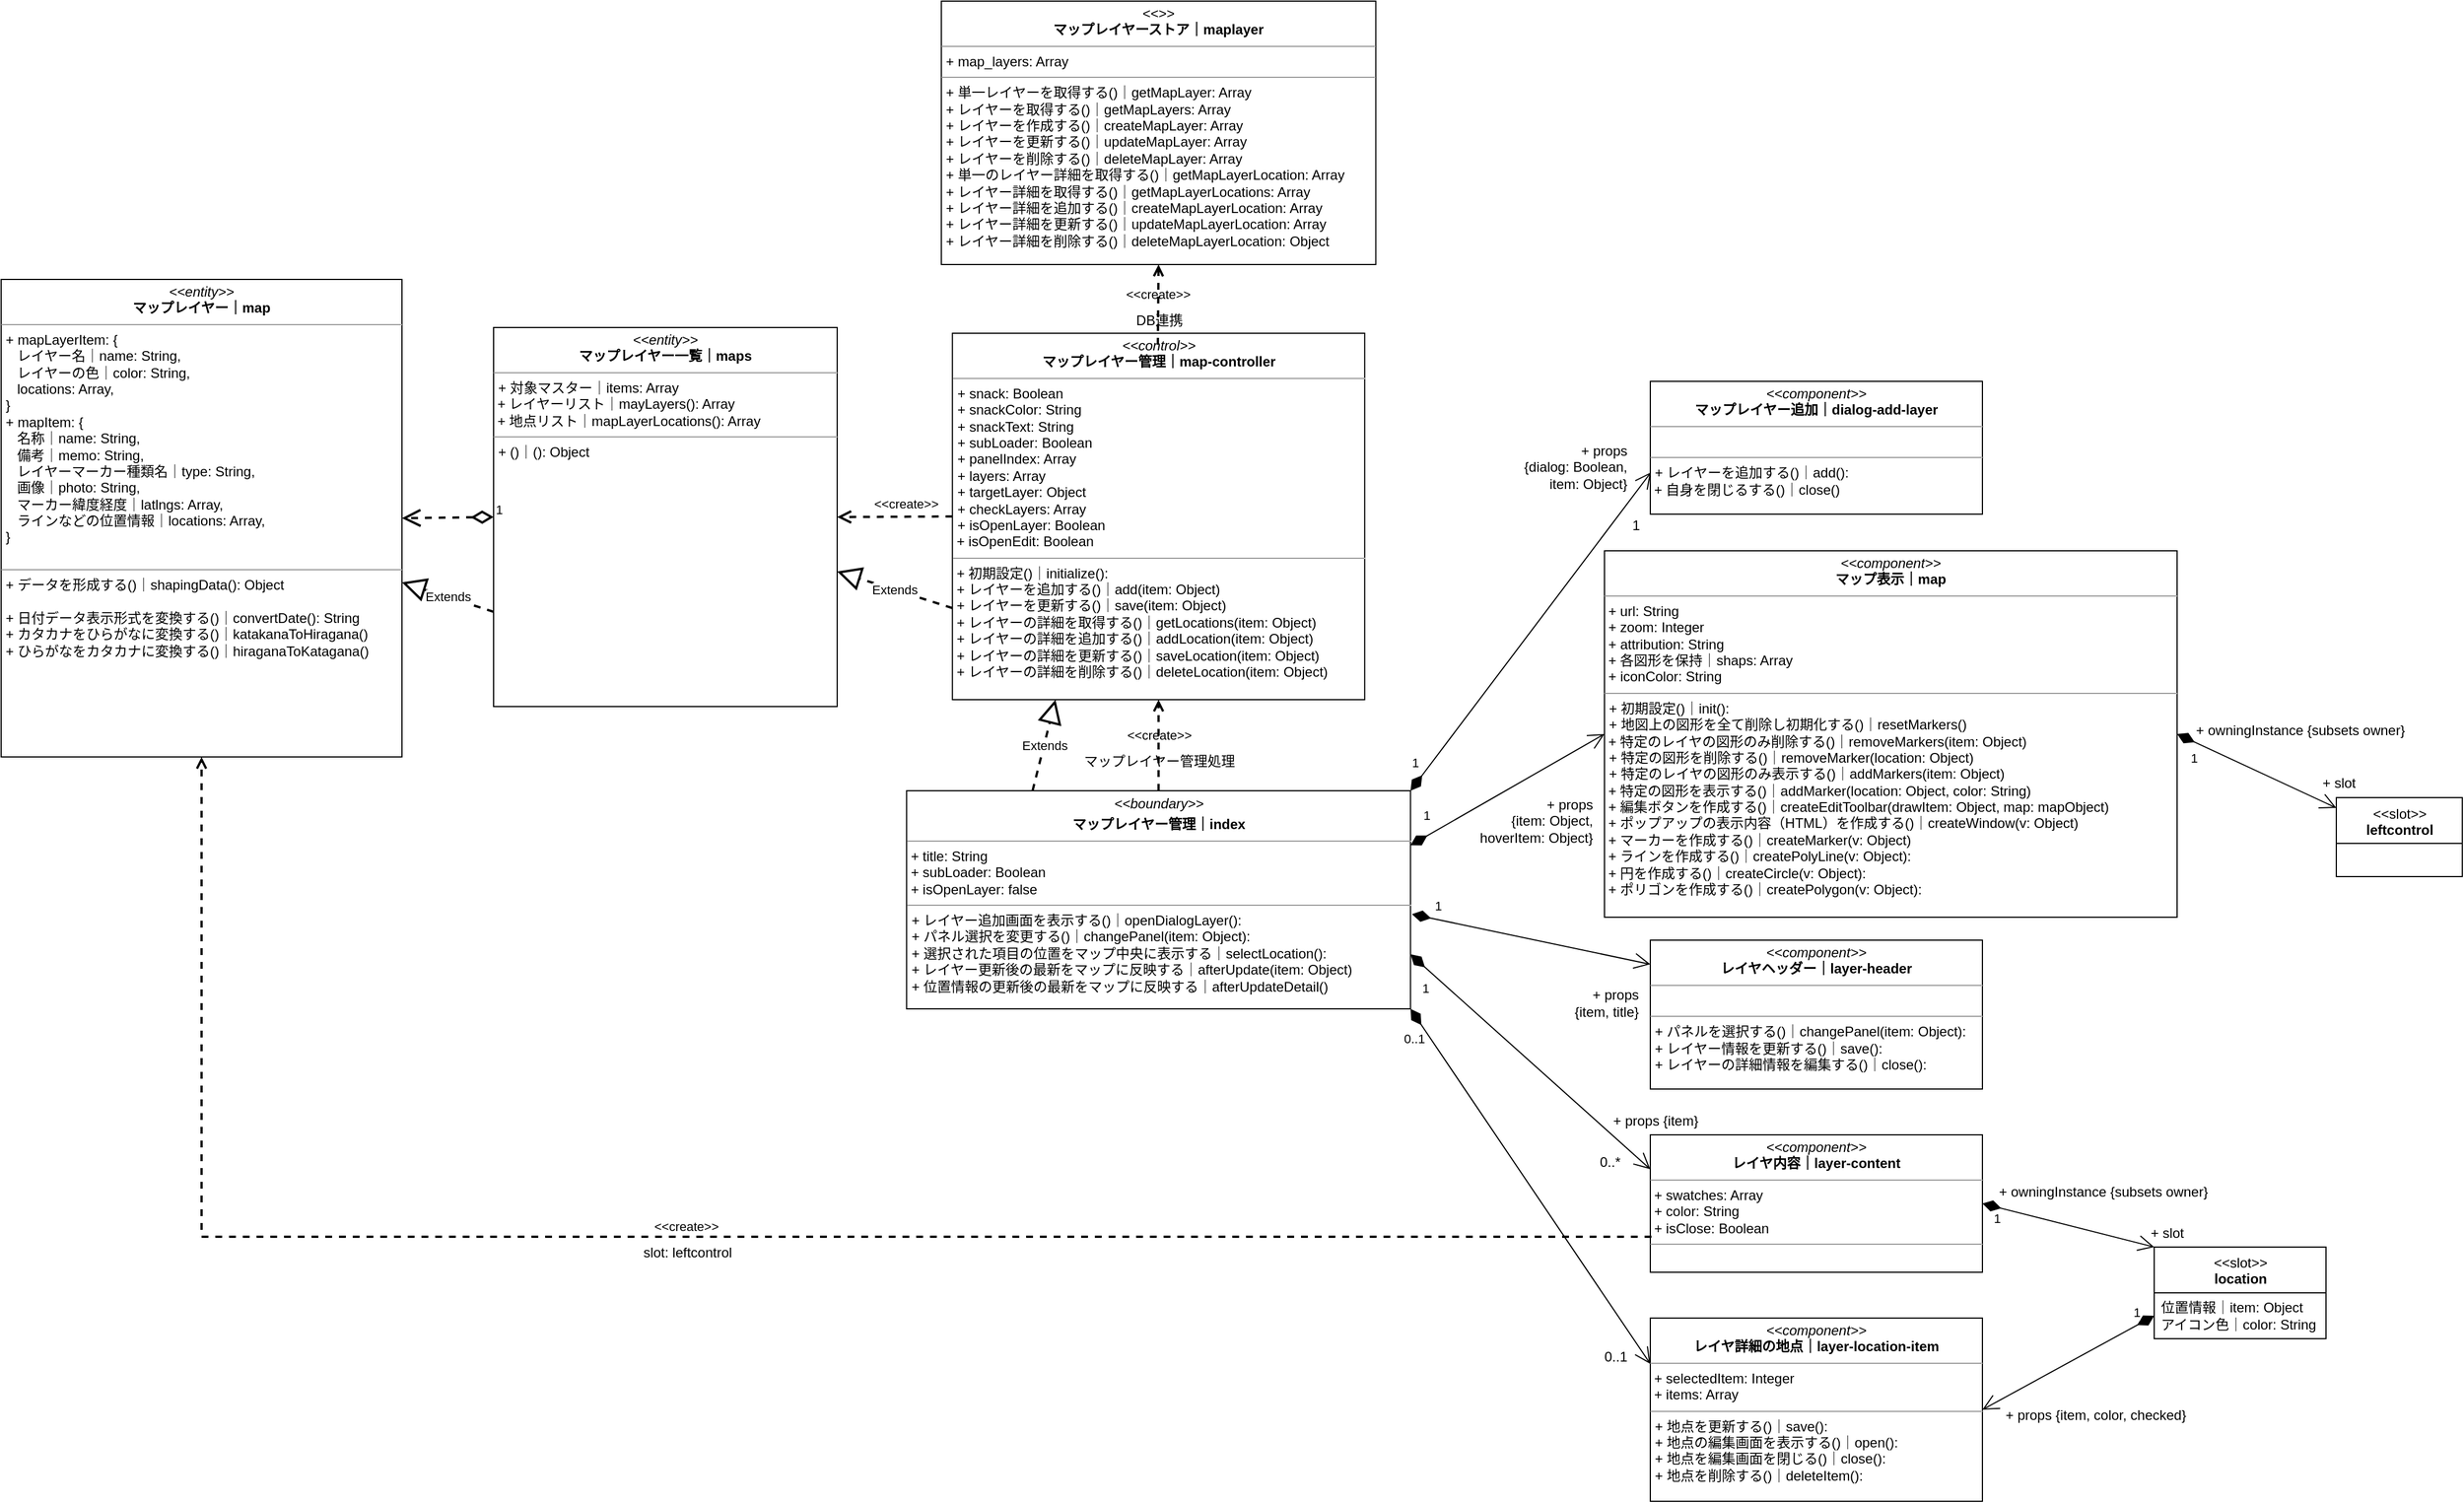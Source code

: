 <mxfile version="20.3.6" type="github">
  <diagram id="1vQAmfwqQpi16tIRLO6_" name="関連図">
    <mxGraphModel dx="1176" dy="3702" grid="1" gridSize="10" guides="1" tooltips="1" connect="1" arrows="1" fold="1" page="1" pageScale="1" pageWidth="1654" pageHeight="1169" math="0" shadow="0">
      <root>
        <mxCell id="0" />
        <mxCell id="1" parent="0" />
        <mxCell id="9pBoTxXE3n9o_mQpE5U--1" value="&lt;p style=&quot;margin:0px;margin-top:4px;text-align:center;&quot;&gt;&lt;i&gt;&amp;lt;&amp;lt;control&amp;gt;&amp;gt;&lt;/i&gt;&lt;br&gt;&lt;b&gt;マップレイヤー管理｜map-controller&lt;/b&gt;&lt;/p&gt;&lt;hr size=&quot;1&quot;&gt;&lt;p style=&quot;margin:0px;margin-left:4px;&quot;&gt;+&amp;nbsp;&lt;span style=&quot;background-color: initial;&quot;&gt;snack: Boolean&lt;/span&gt;&lt;/p&gt;&lt;p style=&quot;margin:0px;margin-left:4px;&quot;&gt;+ snackColor: String&lt;/p&gt;&lt;p style=&quot;margin:0px;margin-left:4px;&quot;&gt;+ snackText: String&lt;/p&gt;&lt;p style=&quot;margin:0px;margin-left:4px;&quot;&gt;+&amp;nbsp;subLoader: Boolean&lt;/p&gt;&lt;p style=&quot;margin:0px;margin-left:4px;&quot;&gt;+ panelIndex: Array&lt;/p&gt;&lt;p style=&quot;margin:0px;margin-left:4px;&quot;&gt;+ layers: Array&lt;/p&gt;&lt;p style=&quot;margin:0px;margin-left:4px;&quot;&gt;+ targetLayer: Object&lt;/p&gt;&lt;p style=&quot;margin:0px;margin-left:4px;&quot;&gt;+ checkLayers: Array&lt;/p&gt;&lt;p style=&quot;margin:0px;margin-left:4px;&quot;&gt;+&amp;nbsp;isOpenLayer: Boolean&lt;/p&gt;&amp;nbsp;+&amp;nbsp;isOpenEdit: Boolean&lt;br&gt;&lt;div&gt;&lt;/div&gt;&lt;hr size=&quot;1&quot;&gt;&lt;p style=&quot;margin:0px;margin-left:4px;&quot;&gt;&lt;/p&gt;&amp;nbsp;+ 初期設定()｜initialize():&amp;nbsp;&lt;br&gt;&amp;nbsp;&lt;span style=&quot;background-color: initial;&quot;&gt;+&amp;nbsp;&lt;/span&gt;レイヤーを追加する()｜&lt;span style=&quot;background-color: initial;&quot;&gt;add(item: Object)&lt;br&gt;&lt;/span&gt;&amp;nbsp;&lt;span style=&quot;background-color: initial;&quot;&gt;+&amp;nbsp;&lt;/span&gt;レイヤーを更新する()｜&lt;span style=&quot;background-color: initial;&quot;&gt;save(item: Object)&lt;/span&gt;&lt;span style=&quot;background-color: initial;&quot;&gt;&lt;br&gt;&lt;/span&gt;&amp;nbsp;&lt;span style=&quot;background-color: initial;&quot;&gt;+&amp;nbsp;&lt;/span&gt;レイヤーの詳細を取得する()｜&lt;span style=&quot;background-color: initial;&quot;&gt;getLocations(item: Object)&lt;br&gt;&lt;/span&gt;&amp;nbsp;&lt;span style=&quot;background-color: initial;&quot;&gt;+&amp;nbsp;&lt;/span&gt;レイヤーの詳細を追加する()｜&lt;span style=&quot;background-color: initial;&quot;&gt;addLocation(item: Object)&lt;br&gt;&lt;/span&gt;&amp;nbsp;&lt;span style=&quot;background-color: initial;&quot;&gt;+&amp;nbsp;&lt;/span&gt;レイヤーの詳細を更新する()｜&lt;span style=&quot;background-color: initial;&quot;&gt;saveLocation(item: Object)&lt;br&gt;&lt;/span&gt;&amp;nbsp;&lt;span style=&quot;background-color: initial;&quot;&gt;+&amp;nbsp;&lt;/span&gt;レイヤーの詳細を削除する()｜&lt;span style=&quot;background-color: initial;&quot;&gt;deleteLocation(item: Object)&lt;/span&gt;&lt;span style=&quot;background-color: initial;&quot;&gt;&lt;br&gt;&lt;/span&gt;" style="verticalAlign=top;align=left;overflow=fill;fontSize=12;fontFamily=Helvetica;html=1;" parent="1" vertex="1">
          <mxGeometry x="910.63" y="-2000" width="360" height="320" as="geometry" />
        </mxCell>
        <mxCell id="9pBoTxXE3n9o_mQpE5U--2" value="&lt;p style=&quot;margin:0px;margin-top:4px;text-align:center;&quot;&gt;&lt;i&gt;&amp;lt;&amp;lt;entity&amp;gt;&amp;gt;&lt;/i&gt;&lt;br&gt;&lt;b&gt;マップレイヤー｜map&lt;/b&gt;&lt;/p&gt;&lt;hr size=&quot;1&quot;&gt;&lt;p style=&quot;margin:0px;margin-left:4px;&quot;&gt;&lt;span style=&quot;background-color: initial;&quot;&gt;+ mapLayerItem: {&amp;nbsp;&lt;/span&gt;&lt;/p&gt;&lt;p style=&quot;margin:0px;margin-left:4px;&quot;&gt;&lt;span style=&quot;background-color: initial;&quot;&gt;&amp;nbsp; &amp;nbsp;レイヤー名｜name: String,&lt;/span&gt;&lt;br&gt;&lt;/p&gt;&lt;p style=&quot;margin:0px;margin-left:4px;&quot;&gt;&lt;span style=&quot;background-color: initial;&quot;&gt;&amp;nbsp; &amp;nbsp;レイヤーの色｜color: String,&lt;/span&gt;&lt;br&gt;&lt;/p&gt;&lt;p style=&quot;margin:0px;margin-left:4px;&quot;&gt;&lt;span style=&quot;background-color: initial;&quot;&gt;&amp;nbsp; &amp;nbsp;locations: Array,&lt;/span&gt;&lt;br&gt;&lt;/p&gt;&lt;p style=&quot;margin:0px;margin-left:4px;&quot;&gt;}&lt;/p&gt;&lt;p style=&quot;margin: 0px 0px 0px 4px;&quot;&gt;+&amp;nbsp;mapItem: {&lt;/p&gt;&lt;p style=&quot;margin: 0px 0px 0px 4px;&quot;&gt;&amp;nbsp; &amp;nbsp;名称｜name: String,&lt;br&gt;&lt;/p&gt;&lt;p style=&quot;margin: 0px 0px 0px 4px;&quot;&gt;&amp;nbsp; &amp;nbsp;備考｜memo: String,&lt;br&gt;&lt;/p&gt;&lt;p style=&quot;margin: 0px 0px 0px 4px;&quot;&gt;&amp;nbsp; &amp;nbsp;レイヤーマーカー種類名｜type: String,&lt;br&gt;&lt;/p&gt;&lt;p style=&quot;margin: 0px 0px 0px 4px;&quot;&gt;&amp;nbsp; &amp;nbsp;画像｜photo: String,&lt;br&gt;&lt;/p&gt;&lt;p style=&quot;margin: 0px 0px 0px 4px;&quot;&gt;&amp;nbsp; &amp;nbsp;マーカー緯度経度｜latlngs: Array,&lt;br&gt;&lt;/p&gt;&lt;p style=&quot;margin: 0px 0px 0px 4px;&quot;&gt;&amp;nbsp; &amp;nbsp;ラインなどの位置情報｜locations: Array,&lt;br&gt;&lt;/p&gt;&lt;p style=&quot;margin: 0px 0px 0px 4px;&quot;&gt;}&lt;/p&gt;&lt;br&gt;&lt;hr size=&quot;1&quot;&gt;&lt;p style=&quot;margin:0px;margin-left:4px;&quot;&gt;+ データを形成する()｜shapingData(): Object&lt;br&gt;&lt;/p&gt;&lt;p style=&quot;margin:0px;margin-left:4px;&quot;&gt;&lt;br&gt;&lt;/p&gt;&lt;p style=&quot;margin:0px;margin-left:4px;&quot;&gt;+ 日付データ表示形式を変換する()｜convertDate(): String&lt;br&gt;&lt;/p&gt;&lt;p style=&quot;margin:0px;margin-left:4px;&quot;&gt;+ カタカナをひらがなに変換する()｜katakanaToHiragana()&lt;/p&gt;&lt;p style=&quot;margin:0px;margin-left:4px;&quot;&gt;+ ひらがなをカタカナ&lt;span style=&quot;background-color: initial;&quot;&gt;に変換する()｜hiraganaToKatagana()&lt;/span&gt;&lt;/p&gt;" style="verticalAlign=top;align=left;overflow=fill;fontSize=12;fontFamily=Helvetica;html=1;" parent="1" vertex="1">
          <mxGeometry x="80" y="-2047" width="350" height="417" as="geometry" />
        </mxCell>
        <mxCell id="9pBoTxXE3n9o_mQpE5U--3" value="&lt;p style=&quot;margin:0px;margin-top:4px;text-align:center;&quot;&gt;&lt;i&gt;&amp;lt;&amp;lt;entity&amp;gt;&amp;gt;&lt;/i&gt;&lt;br&gt;&lt;b&gt;マップレイヤー一覧｜&lt;/b&gt;&lt;b&gt;map&lt;/b&gt;&lt;b&gt;s&lt;/b&gt;&lt;br&gt;&lt;/p&gt;&lt;hr size=&quot;1&quot;&gt;&lt;p style=&quot;margin:0px;margin-left:4px;&quot;&gt;+ 対象マスター｜items: Array&lt;/p&gt;&lt;div style=&quot;&quot;&gt;&lt;div&gt;&amp;nbsp;+ レイヤーリスト｜mayLayers(): Array&lt;/div&gt;&lt;div&gt;&amp;nbsp;+ 地点リスト｜mapLayerLocations(): Array&lt;/div&gt;&lt;/div&gt;&lt;hr size=&quot;1&quot;&gt;&lt;p style=&quot;margin:0px;margin-left:4px;&quot;&gt;&lt;span style=&quot;background-color: initial;&quot;&gt;+ ()｜(): Object&lt;/span&gt;&lt;br&gt;&lt;/p&gt;&lt;p style=&quot;margin:0px;margin-left:4px;&quot;&gt;&lt;br&gt;&lt;/p&gt;" style="verticalAlign=top;align=left;overflow=fill;fontSize=12;fontFamily=Helvetica;html=1;fontColor=#000000;" parent="1" vertex="1">
          <mxGeometry x="510" y="-2005" width="300" height="331" as="geometry" />
        </mxCell>
        <mxCell id="9pBoTxXE3n9o_mQpE5U--4" value="&lt;p style=&quot;margin:0px;margin-top:4px;text-align:center;&quot;&gt;&lt;i&gt;&amp;lt;&amp;lt;&lt;/i&gt;&lt;i&gt;component&lt;/i&gt;&lt;i&gt;&amp;gt;&amp;gt;&lt;/i&gt;&lt;br&gt;&lt;b&gt;マップレイヤー追加｜&lt;/b&gt;&lt;b style=&quot;background-color: initial;&quot;&gt;dialog-add-layer&lt;/b&gt;&lt;/p&gt;&lt;hr size=&quot;1&quot;&gt;&lt;div&gt;&lt;/div&gt;&lt;br&gt;&lt;hr size=&quot;1&quot;&gt;&lt;p style=&quot;margin:0px;margin-left:4px;&quot;&gt;+ レイヤーを追加する()｜add():&amp;nbsp;&lt;/p&gt;&amp;nbsp;+ 自身を閉じるする()｜close()" style="verticalAlign=top;align=left;overflow=fill;fontSize=12;fontFamily=Helvetica;html=1;" parent="1" vertex="1">
          <mxGeometry x="1520" y="-1958" width="290" height="116" as="geometry" />
        </mxCell>
        <mxCell id="9pBoTxXE3n9o_mQpE5U--8" value="&lt;p style=&quot;margin:0px;margin-top:4px;text-align:center;&quot;&gt;&lt;i&gt;&amp;lt;&amp;lt;&lt;/i&gt;&lt;i&gt;component&lt;/i&gt;&lt;i&gt;&amp;gt;&amp;gt;&lt;/i&gt;&lt;br&gt;&lt;b&gt;マップ表示｜&lt;/b&gt;&lt;b style=&quot;background-color: initial;&quot;&gt;map&lt;/b&gt;&lt;/p&gt;&lt;hr size=&quot;1&quot;&gt;&lt;div&gt;&lt;span style=&quot;background-color: initial;&quot;&gt;&amp;nbsp;+ url: String&lt;/span&gt;&lt;/div&gt;&lt;div&gt;&amp;nbsp;+ zoom: Integer&lt;/div&gt;&amp;nbsp;+&amp;nbsp;&lt;span style=&quot;background-color: initial;&quot;&gt;attribution: String&lt;/span&gt;&lt;br&gt;&amp;nbsp;+ 各図形を保持｜&lt;span style=&quot;background-color: initial;&quot;&gt;shaps: Array&lt;/span&gt;&lt;br&gt;&amp;nbsp;+&amp;nbsp;&lt;span style=&quot;background-color: initial;&quot;&gt;iconColor: String&lt;/span&gt;&lt;br&gt;&lt;hr size=&quot;1&quot;&gt;&lt;p style=&quot;margin:0px;margin-left:4px;&quot;&gt;+ 初期設定()｜init():&amp;nbsp;&lt;/p&gt;&lt;p style=&quot;margin:0px;margin-left:4px;&quot;&gt;+ 地図上の図形を全て削除し初期化する()｜resetMarkers()&lt;br&gt;&lt;/p&gt;&amp;nbsp;+ 特定のレイヤの図形のみ削除する()｜removeMarkers(item: Object)&lt;p style=&quot;margin:0px;margin-left:4px;&quot;&gt;+ 特定の図形を削除する()｜removeMarker(location: Object)&lt;br&gt;&lt;/p&gt;&lt;p style=&quot;margin:0px;margin-left:4px;&quot;&gt;+ 特定のレイヤの図形のみ表示する()｜addMarkers(item: Object)&lt;/p&gt;&amp;nbsp;+ 特定の図形を表示する()｜addMarker(location: Object, color: String)&lt;br&gt;&amp;nbsp;+ 編集ボタンを作成する()｜createEditToolbar(drawItem: Object, map: mapObject)&lt;br&gt;&amp;nbsp;+ ポップアップの表示内容（HTML）を作成する()｜createWindow(v: Object)&lt;br&gt;&amp;nbsp;+ マーカーを作成する()｜createMarker(v: Object)&lt;br&gt;&amp;nbsp;+ ラインを作成する()｜createPolyLine(v: Object):&amp;nbsp;&lt;br&gt;&amp;nbsp;+ 円を作成する()｜createCircle(v: Object):&amp;nbsp;&lt;br&gt;&amp;nbsp;+ ポリゴンを作成する()｜createPolygon(v: Object):&amp;nbsp;" style="verticalAlign=top;align=left;overflow=fill;fontSize=12;fontFamily=Helvetica;html=1;" parent="1" vertex="1">
          <mxGeometry x="1480" y="-1810" width="500" height="320" as="geometry" />
        </mxCell>
        <mxCell id="9pBoTxXE3n9o_mQpE5U--9" value="&lt;p style=&quot;margin:0px;margin-top:4px;text-align:center;&quot;&gt;&lt;i&gt;&amp;lt;&amp;lt;boundary&amp;gt;&amp;gt;&lt;/i&gt;&lt;b&gt;&lt;br&gt;&lt;/b&gt;&lt;/p&gt;&lt;p style=&quot;margin:0px;margin-top:4px;text-align:center;&quot;&gt;&lt;b&gt;マップレイヤー管理｜index&lt;/b&gt;&lt;/p&gt;&lt;hr size=&quot;1&quot;&gt;&lt;div&gt;&amp;nbsp;+ title: String&lt;/div&gt;&lt;div&gt;&lt;span style=&quot;background-color: initial;&quot;&gt;&amp;nbsp;+ subLoader: Boolean&lt;/span&gt;&lt;/div&gt;&lt;div&gt;&lt;span style=&quot;background-color: initial;&quot;&gt;&amp;nbsp;+ isOpenLayer: false&lt;/span&gt;&lt;/div&gt;&lt;hr size=&quot;1&quot;&gt;&lt;p style=&quot;margin:0px;margin-left:4px;&quot;&gt;+ レイヤー追加画面を表示する()｜openDialogLayer():&amp;nbsp;&lt;span style=&quot;background-color: initial;&quot;&gt;&lt;br&gt;&lt;/span&gt;&lt;/p&gt;&lt;p style=&quot;margin:0px;margin-left:4px;&quot;&gt;+ パネル選択を変更する()｜changePanel(item: Object):&amp;nbsp;&lt;br&gt;&lt;/p&gt;&lt;p style=&quot;margin:0px;margin-left:4px;&quot;&gt;+ 選択された項目の位置をマップ中央に表示する｜selectLocation():&amp;nbsp;&lt;/p&gt;&lt;p style=&quot;margin:0px;margin-left:4px;&quot;&gt;+ レイヤー更新後の最新をマップに反映する｜afterUpdate(item: Object)&lt;/p&gt;&lt;p style=&quot;margin:0px;margin-left:4px;&quot;&gt;+ 位置情報の更新後の最新をマップに反映する｜afterUpdateDetail()&lt;br&gt;&lt;/p&gt;&lt;p style=&quot;margin:0px;margin-left:4px;&quot;&gt;&lt;/p&gt;" style="verticalAlign=top;align=left;overflow=fill;fontSize=12;fontFamily=Helvetica;html=1;" parent="1" vertex="1">
          <mxGeometry x="870.63" y="-1600.5" width="440" height="190.5" as="geometry" />
        </mxCell>
        <mxCell id="9pBoTxXE3n9o_mQpE5U--12" value="&lt;p style=&quot;margin:0px;margin-top:4px;text-align:center;&quot;&gt;&lt;i&gt;&amp;lt;&amp;lt;&lt;/i&gt;&lt;i&gt;component&lt;/i&gt;&lt;i&gt;&amp;gt;&amp;gt;&lt;/i&gt;&lt;br&gt;&lt;b&gt;レイヤヘッダー｜&lt;/b&gt;&lt;b style=&quot;background-color: initial;&quot;&gt;layer-header&lt;/b&gt;&lt;/p&gt;&lt;hr size=&quot;1&quot;&gt;&lt;div&gt;&lt;/div&gt;&lt;br&gt;&lt;hr size=&quot;1&quot;&gt;&lt;p style=&quot;margin:0px;margin-left:4px;&quot;&gt;+ パネルを選択する()｜changePanel(item: Object):&amp;nbsp;&lt;/p&gt;&lt;p style=&quot;margin: 0px 0px 0px 4px;&quot;&gt;&lt;span style=&quot;background-color: initial;&quot;&gt;+ レイヤー情報を更新する()｜save():&amp;nbsp;&lt;/span&gt;&lt;br&gt;&lt;/p&gt;&lt;p style=&quot;margin: 0px 0px 0px 4px;&quot;&gt;+ レイヤーの詳細情報を編集する()｜close():&amp;nbsp;&lt;/p&gt;" style="verticalAlign=top;align=left;overflow=fill;fontSize=12;fontFamily=Helvetica;html=1;" parent="1" vertex="1">
          <mxGeometry x="1520" y="-1470" width="290" height="130" as="geometry" />
        </mxCell>
        <mxCell id="9pBoTxXE3n9o_mQpE5U--13" value="&lt;p style=&quot;margin:0px;margin-top:4px;text-align:center;&quot;&gt;&lt;i&gt;&amp;lt;&amp;lt;&amp;gt;&amp;gt;&lt;/i&gt;&lt;br&gt;&lt;b&gt;マップレイヤーストア｜maplayer&lt;/b&gt;&lt;br&gt;&lt;/p&gt;&lt;hr size=&quot;1&quot;&gt;&lt;p style=&quot;margin:0px;margin-left:4px;&quot;&gt;+ map_layers: Array&lt;/p&gt;&lt;hr size=&quot;1&quot;&gt;&lt;p style=&quot;margin:0px;margin-left:4px;&quot;&gt;&lt;span style=&quot;background-color: initial;&quot;&gt;+ 単一レイヤーを取得する()｜getMapLayer: Array&lt;/span&gt;&lt;br&gt;&lt;/p&gt;&lt;p style=&quot;margin:0px;margin-left:4px;&quot;&gt;+ レイヤーを取得する()｜getMapLayers: Array&lt;/p&gt;&lt;p style=&quot;margin:0px;margin-left:4px;&quot;&gt;+ レイヤーを作成する()｜createMapLayer: Array&lt;/p&gt;&lt;p style=&quot;margin:0px;margin-left:4px;&quot;&gt;+ レイヤーを更新する()｜updateMapLayer: Array&lt;/p&gt;&lt;p style=&quot;margin:0px;margin-left:4px;&quot;&gt;+ レイヤーを削除する()｜deleteMapLayer: Array&lt;/p&gt;&lt;p style=&quot;margin:0px;margin-left:4px;&quot;&gt;+ 単一のレイヤー詳細を取得する()｜getMapLayerLocation: Array&lt;/p&gt;&lt;p style=&quot;margin:0px;margin-left:4px;&quot;&gt;+ レイヤー詳細を取得する()｜getMapLayerLocations: Array&lt;/p&gt;&lt;p style=&quot;margin:0px;margin-left:4px;&quot;&gt;+ レイヤー詳細を追加する()｜createMapLayerLocation: Array&lt;/p&gt;&lt;p style=&quot;margin:0px;margin-left:4px;&quot;&gt;+ レイヤー詳細を更新する()｜updateMapLayerLocation: Array&lt;/p&gt;&lt;p style=&quot;margin:0px;margin-left:4px;&quot;&gt;&lt;span style=&quot;background-color: initial;&quot;&gt;&lt;/span&gt;&lt;/p&gt;&lt;p style=&quot;margin:0px;margin-left:4px;&quot;&gt;+ レイヤー詳細を削除する&lt;span style=&quot;background-color: initial;&quot;&gt;()｜deleteMapLayerLocation: Object&lt;/span&gt;&lt;/p&gt;" style="verticalAlign=top;align=left;overflow=fill;fontSize=12;fontFamily=Helvetica;html=1;fontColor=#000000;" parent="1" vertex="1">
          <mxGeometry x="900.94" y="-2290" width="379.37" height="230" as="geometry" />
        </mxCell>
        <mxCell id="9pBoTxXE3n9o_mQpE5U--16" value="1" style="endArrow=open;html=1;endSize=12;startArrow=diamondThin;startSize=14;startFill=0;align=left;verticalAlign=bottom;rounded=0;dashed=1;fontColor=#000000;sourcePerimeterSpacing=0;targetPerimeterSpacing=0;strokeWidth=2;jumpSize=6;exitX=0;exitY=0.5;exitDx=0;exitDy=0;entryX=1;entryY=0.5;entryDx=0;entryDy=0;" parent="1" source="9pBoTxXE3n9o_mQpE5U--3" target="9pBoTxXE3n9o_mQpE5U--2" edge="1">
          <mxGeometry x="-1" y="3" relative="1" as="geometry">
            <mxPoint x="600" y="-1535.5" as="sourcePoint" />
            <mxPoint x="510" y="-1535.5" as="targetPoint" />
          </mxGeometry>
        </mxCell>
        <mxCell id="9pBoTxXE3n9o_mQpE5U--17" value="Extends" style="endArrow=block;endSize=16;endFill=0;html=1;rounded=0;dashed=1;fontColor=#000000;sourcePerimeterSpacing=0;targetPerimeterSpacing=0;strokeWidth=2;jumpSize=6;exitX=0;exitY=0.75;exitDx=0;exitDy=0;" parent="1" source="9pBoTxXE3n9o_mQpE5U--1" target="9pBoTxXE3n9o_mQpE5U--3" edge="1">
          <mxGeometry width="160" relative="1" as="geometry">
            <mxPoint x="1186.25" y="-1575.5" as="sourcePoint" />
            <mxPoint x="927.0" y="-1571.207" as="targetPoint" />
          </mxGeometry>
        </mxCell>
        <mxCell id="9pBoTxXE3n9o_mQpE5U--18" value="&amp;lt;&amp;lt;create&amp;gt;&amp;gt;" style="endArrow=open;startArrow=none;endFill=0;startFill=0;endSize=8;html=1;verticalAlign=bottom;dashed=1;labelBackgroundColor=none;rounded=0;fontColor=#000000;sourcePerimeterSpacing=0;targetPerimeterSpacing=0;strokeWidth=2;jumpSize=6;entryX=1;entryY=0.5;entryDx=0;entryDy=0;exitX=0;exitY=0.5;exitDx=0;exitDy=0;" parent="1" source="9pBoTxXE3n9o_mQpE5U--1" target="9pBoTxXE3n9o_mQpE5U--3" edge="1">
          <mxGeometry x="-0.189" y="-2" width="160" relative="1" as="geometry">
            <mxPoint x="940.63" y="-1695" as="sourcePoint" />
            <mxPoint x="681.38" y="-1702.25" as="targetPoint" />
            <mxPoint as="offset" />
          </mxGeometry>
        </mxCell>
        <mxCell id="9pBoTxXE3n9o_mQpE5U--19" value="&amp;lt;&amp;lt;create&amp;gt;&amp;gt;" style="endArrow=open;html=1;rounded=0;align=center;verticalAlign=bottom;dashed=1;endFill=0;labelBackgroundColor=none;fontColor=#000000;startSize=22;endSize=6;sourcePerimeterSpacing=0;targetPerimeterSpacing=0;strokeWidth=2;jumpSize=6;entryX=0.5;entryY=1;entryDx=0;entryDy=0;" parent="1" source="9pBoTxXE3n9o_mQpE5U--9" target="9pBoTxXE3n9o_mQpE5U--1" edge="1">
          <mxGeometry relative="1" as="geometry">
            <mxPoint x="1300.447" y="-1543.47" as="sourcePoint" />
            <mxPoint x="1510.0" y="-1840.0" as="targetPoint" />
          </mxGeometry>
        </mxCell>
        <mxCell id="9pBoTxXE3n9o_mQpE5U--20" value="マップレイヤー管理処理" style="resizable=0;html=1;align=center;verticalAlign=top;labelBackgroundColor=none;fontColor=#000000;" parent="9pBoTxXE3n9o_mQpE5U--19" connectable="0" vertex="1">
          <mxGeometry relative="1" as="geometry" />
        </mxCell>
        <mxCell id="9pBoTxXE3n9o_mQpE5U--21" value="&lt;p style=&quot;margin:0px;margin-top:4px;text-align:center;&quot;&gt;&lt;i&gt;&amp;lt;&amp;lt;component&amp;gt;&amp;gt;&lt;/i&gt;&lt;br&gt;&lt;b&gt;レイヤ内容｜&lt;/b&gt;&lt;b style=&quot;background-color: initial;&quot;&gt;layer-content&lt;/b&gt;&lt;/p&gt;&lt;hr size=&quot;1&quot;&gt;&lt;div&gt;&lt;span style=&quot;background-color: initial;&quot;&gt;&amp;nbsp;+ swatches: Array&lt;/span&gt;&lt;/div&gt;&amp;nbsp;+ color: String&lt;br&gt;&amp;nbsp;+&amp;nbsp;isClose: Boolean&lt;br&gt;&lt;hr size=&quot;1&quot;&gt;&lt;p style=&quot;margin:0px;margin-left:4px;&quot;&gt;&lt;br&gt;&lt;/p&gt;" style="verticalAlign=top;align=left;overflow=fill;fontSize=12;fontFamily=Helvetica;html=1;" parent="1" vertex="1">
          <mxGeometry x="1520" y="-1300" width="290" height="120" as="geometry" />
        </mxCell>
        <mxCell id="9pBoTxXE3n9o_mQpE5U--55" value="&amp;lt;&amp;lt;create&amp;gt;&amp;gt;" style="endArrow=open;html=1;rounded=0;align=center;verticalAlign=bottom;dashed=1;endFill=0;labelBackgroundColor=none;fontColor=#000000;startSize=22;endSize=6;sourcePerimeterSpacing=0;targetPerimeterSpacing=0;strokeWidth=2;jumpSize=6;entryX=0.5;entryY=1;entryDx=0;entryDy=0;exitX=0;exitY=0.75;exitDx=0;exitDy=0;edgeStyle=orthogonalEdgeStyle;" parent="1" source="9pBoTxXE3n9o_mQpE5U--21" target="9pBoTxXE3n9o_mQpE5U--2" edge="1">
          <mxGeometry relative="1" as="geometry">
            <mxPoint x="1200.938" y="-1426" as="sourcePoint" />
            <mxPoint x="1215" y="-1326" as="targetPoint" />
            <Array as="points">
              <mxPoint x="255" y="-1211" />
            </Array>
          </mxGeometry>
        </mxCell>
        <mxCell id="9pBoTxXE3n9o_mQpE5U--56" value="slot:&amp;nbsp;leftcontrol" style="resizable=0;html=1;align=center;verticalAlign=top;labelBackgroundColor=none;fontColor=#000000;" parent="9pBoTxXE3n9o_mQpE5U--55" connectable="0" vertex="1">
          <mxGeometry relative="1" as="geometry" />
        </mxCell>
        <mxCell id="9pBoTxXE3n9o_mQpE5U--57" value="Extends" style="endArrow=block;endSize=16;endFill=0;html=1;rounded=0;dashed=1;fontColor=#000000;sourcePerimeterSpacing=0;targetPerimeterSpacing=0;strokeWidth=2;jumpSize=6;exitX=0;exitY=0.75;exitDx=0;exitDy=0;" parent="1" source="9pBoTxXE3n9o_mQpE5U--3" target="9pBoTxXE3n9o_mQpE5U--2" edge="1">
          <mxGeometry width="160" relative="1" as="geometry">
            <mxPoint x="920.63" y="-1781.036" as="sourcePoint" />
            <mxPoint x="837.0" y="-1799.467" as="targetPoint" />
          </mxGeometry>
        </mxCell>
        <mxCell id="9pBoTxXE3n9o_mQpE5U--59" value="&amp;lt;&amp;lt;create&amp;gt;&amp;gt;" style="endArrow=open;html=1;rounded=0;align=center;verticalAlign=bottom;dashed=1;endFill=0;labelBackgroundColor=none;fontColor=#000000;startSize=22;endSize=6;sourcePerimeterSpacing=0;targetPerimeterSpacing=0;strokeWidth=2;jumpSize=6;entryX=0.5;entryY=1;entryDx=0;entryDy=0;" parent="1" target="9pBoTxXE3n9o_mQpE5U--13" edge="1">
          <mxGeometry relative="1" as="geometry">
            <mxPoint x="1090" y="-1990" as="sourcePoint" />
            <mxPoint x="1100.63" y="-1685.0" as="targetPoint" />
          </mxGeometry>
        </mxCell>
        <mxCell id="9pBoTxXE3n9o_mQpE5U--60" value="DB連携" style="resizable=0;html=1;align=center;verticalAlign=top;labelBackgroundColor=none;fontColor=#000000;" parent="9pBoTxXE3n9o_mQpE5U--59" connectable="0" vertex="1">
          <mxGeometry relative="1" as="geometry" />
        </mxCell>
        <mxCell id="9pBoTxXE3n9o_mQpE5U--61" value="&lt;p style=&quot;margin:0px;margin-top:4px;text-align:center;&quot;&gt;&lt;i&gt;&amp;lt;&amp;lt;&lt;/i&gt;&lt;i&gt;component&lt;/i&gt;&lt;i&gt;&amp;gt;&amp;gt;&lt;/i&gt;&lt;br&gt;&lt;b&gt;レイヤ詳細の地点｜layer-location&lt;/b&gt;&lt;b style=&quot;background-color: initial;&quot;&gt;-item&lt;/b&gt;&lt;/p&gt;&lt;hr size=&quot;1&quot;&gt;&lt;div&gt;&lt;span style=&quot;background-color: initial;&quot;&gt;&amp;nbsp;+ selectedItem: Integer&lt;/span&gt;&lt;/div&gt;&lt;div&gt;&lt;/div&gt;&amp;nbsp;+ items: Array&lt;br&gt;&lt;hr size=&quot;1&quot;&gt;&lt;p style=&quot;margin:0px;margin-left:4px;&quot;&gt;&lt;span style=&quot;background-color: initial;&quot;&gt;+ 地点&lt;/span&gt;&lt;span style=&quot;background-color: initial;&quot;&gt;を更新する()｜save():&amp;nbsp;&lt;/span&gt;&lt;br&gt;&lt;/p&gt;&lt;p style=&quot;margin:0px;margin-left:4px;&quot;&gt;+ 地点の編集画面を表示する()｜open():&amp;nbsp;&lt;span style=&quot;background-color: initial;&quot;&gt;&lt;br&gt;&lt;/span&gt;&lt;/p&gt;&lt;p style=&quot;margin:0px;margin-left:4px;&quot;&gt;+ 地点を編集画面を閉じる()｜close():&amp;nbsp;&lt;br&gt;&lt;/p&gt;&lt;p style=&quot;margin:0px;margin-left:4px;&quot;&gt;+ 地点を削除する()｜deleteItem():&amp;nbsp;&lt;br&gt;&lt;/p&gt;" style="verticalAlign=top;align=left;overflow=fill;fontSize=12;fontFamily=Helvetica;html=1;" parent="1" vertex="1">
          <mxGeometry x="1520" y="-1140" width="290" height="160" as="geometry" />
        </mxCell>
        <mxCell id="9pBoTxXE3n9o_mQpE5U--74" value="1" style="endArrow=open;html=1;endSize=12;startArrow=diamondThin;startSize=14;startFill=1;align=left;verticalAlign=bottom;rounded=0;exitX=1;exitY=0.75;exitDx=0;exitDy=0;entryX=0;entryY=0.25;entryDx=0;entryDy=0;" parent="1" source="9pBoTxXE3n9o_mQpE5U--9" target="9pBoTxXE3n9o_mQpE5U--21" edge="1">
          <mxGeometry x="-0.77" y="-23" relative="1" as="geometry">
            <mxPoint x="1300" y="-1260" as="sourcePoint" />
            <mxPoint x="1460" y="-1260" as="targetPoint" />
            <mxPoint as="offset" />
          </mxGeometry>
        </mxCell>
        <mxCell id="9pBoTxXE3n9o_mQpE5U--75" value="1" style="endArrow=open;html=1;endSize=12;startArrow=diamondThin;startSize=14;startFill=1;align=left;verticalAlign=bottom;rounded=0;exitX=1.003;exitY=0.566;exitDx=0;exitDy=0;entryX=0;entryY=0.162;entryDx=0;entryDy=0;exitPerimeter=0;entryPerimeter=0;" parent="1" source="9pBoTxXE3n9o_mQpE5U--9" target="9pBoTxXE3n9o_mQpE5U--12" edge="1">
          <mxGeometry x="-0.83" y="2" relative="1" as="geometry">
            <mxPoint x="1200.938" y="-1426" as="sourcePoint" />
            <mxPoint x="1190" y="-1245" as="targetPoint" />
            <mxPoint as="offset" />
          </mxGeometry>
        </mxCell>
        <mxCell id="9pBoTxXE3n9o_mQpE5U--76" value="1" style="endArrow=open;html=1;endSize=12;startArrow=diamondThin;startSize=14;startFill=1;align=left;verticalAlign=bottom;rounded=0;exitX=1;exitY=0.25;exitDx=0;exitDy=0;entryX=0;entryY=0.5;entryDx=0;entryDy=0;" parent="1" source="9pBoTxXE3n9o_mQpE5U--9" target="9pBoTxXE3n9o_mQpE5U--8" edge="1">
          <mxGeometry x="-0.83" y="10" relative="1" as="geometry">
            <mxPoint x="1301.25" y="-1426" as="sourcePoint" />
            <mxPoint x="1442.5" y="-1337" as="targetPoint" />
            <mxPoint as="offset" />
          </mxGeometry>
        </mxCell>
        <mxCell id="9pBoTxXE3n9o_mQpE5U--77" value="1" style="endArrow=open;html=1;endSize=12;startArrow=diamondThin;startSize=14;startFill=1;align=left;verticalAlign=bottom;rounded=0;entryX=0.002;entryY=0.685;entryDx=0;entryDy=0;entryPerimeter=0;exitX=1;exitY=0;exitDx=0;exitDy=0;" parent="1" source="9pBoTxXE3n9o_mQpE5U--9" target="9pBoTxXE3n9o_mQpE5U--4" edge="1">
          <mxGeometry x="-0.93" y="10" relative="1" as="geometry">
            <mxPoint x="1290" y="-1590" as="sourcePoint" />
            <mxPoint x="1510" y="-1511" as="targetPoint" />
            <mxPoint as="offset" />
          </mxGeometry>
        </mxCell>
        <mxCell id="9pBoTxXE3n9o_mQpE5U--84" value="0..1" style="endArrow=open;html=1;endSize=12;startArrow=diamondThin;startSize=14;startFill=1;align=left;verticalAlign=bottom;rounded=0;exitX=1;exitY=1;exitDx=0;exitDy=0;entryX=0;entryY=0.25;entryDx=0;entryDy=0;" parent="1" source="9pBoTxXE3n9o_mQpE5U--9" target="9pBoTxXE3n9o_mQpE5U--61" edge="1">
          <mxGeometry x="-0.865" y="-27" relative="1" as="geometry">
            <mxPoint x="1200.938" y="-1426" as="sourcePoint" />
            <mxPoint x="1230" y="-1350" as="targetPoint" />
            <mxPoint y="-1" as="offset" />
          </mxGeometry>
        </mxCell>
        <mxCell id="9pBoTxXE3n9o_mQpE5U--107" value="&amp;lt;&amp;lt;slot&amp;gt;&amp;gt;&lt;br&gt;&lt;b&gt;location&lt;/b&gt;" style="swimlane;fontStyle=0;align=center;verticalAlign=top;childLayout=stackLayout;horizontal=1;startSize=40;horizontalStack=0;resizeParent=1;resizeParentMax=0;resizeLast=0;collapsible=0;marginBottom=0;html=1;" parent="1" vertex="1">
          <mxGeometry x="1960" y="-1202" width="150" height="80" as="geometry" />
        </mxCell>
        <mxCell id="9pBoTxXE3n9o_mQpE5U--108" value="位置情報｜item: Object&lt;br&gt;アイコン色｜color: String" style="text;html=1;strokeColor=none;fillColor=none;align=left;verticalAlign=middle;spacingLeft=4;spacingRight=4;overflow=hidden;rotatable=0;points=[[0,0.5],[1,0.5]];portConstraint=eastwest;" parent="9pBoTxXE3n9o_mQpE5U--107" vertex="1">
          <mxGeometry y="40" width="150" height="40" as="geometry" />
        </mxCell>
        <mxCell id="9pBoTxXE3n9o_mQpE5U--123" value="1" style="endArrow=open;html=1;endSize=12;startArrow=diamondThin;startSize=14;startFill=1;align=left;verticalAlign=bottom;rounded=0;exitX=1;exitY=0.5;exitDx=0;exitDy=0;entryX=0;entryY=0;entryDx=0;entryDy=0;" parent="1" source="9pBoTxXE3n9o_mQpE5U--21" target="9pBoTxXE3n9o_mQpE5U--107" edge="1">
          <mxGeometry x="-0.842" y="-20" relative="1" as="geometry">
            <mxPoint x="1499.75" y="-1121" as="sourcePoint" />
            <mxPoint x="1629.12" y="-1109" as="targetPoint" />
            <mxPoint x="1" as="offset" />
          </mxGeometry>
        </mxCell>
        <mxCell id="9pBoTxXE3n9o_mQpE5U--126" value="+ slot" style="resizable=0;html=1;align=right;verticalAlign=bottom;labelBackgroundColor=none;" parent="1" connectable="0" vertex="1">
          <mxGeometry x="2137" y="-1596.5" as="geometry">
            <mxPoint x="-1" y="-2" as="offset" />
          </mxGeometry>
        </mxCell>
        <mxCell id="9pBoTxXE3n9o_mQpE5U--122" value="+ props {item, color, checked}" style="resizable=0;html=1;align=right;verticalAlign=bottom;labelBackgroundColor=none;" parent="1" connectable="0" vertex="1">
          <mxGeometry x="1839" y="-1047" width="150" as="geometry" />
        </mxCell>
        <mxCell id="9pBoTxXE3n9o_mQpE5U--132" value="0..1" style="resizable=0;html=1;align=left;verticalAlign=top;labelBackgroundColor=none;" parent="1" connectable="0" vertex="1">
          <mxGeometry x="1487.25" y="-1122" as="geometry">
            <mxPoint x="-9" y="2" as="offset" />
          </mxGeometry>
        </mxCell>
        <mxCell id="9pBoTxXE3n9o_mQpE5U--136" value="&amp;lt;&amp;lt;slot&amp;gt;&amp;gt;&lt;br&gt;&lt;b&gt;leftcontrol&lt;/b&gt;" style="swimlane;fontStyle=0;align=center;verticalAlign=top;childLayout=stackLayout;horizontal=1;startSize=40;horizontalStack=0;resizeParent=1;resizeParentMax=0;resizeLast=0;collapsible=0;marginBottom=0;html=1;" parent="1" vertex="1">
          <mxGeometry x="2119" y="-1594.5" width="110" height="69" as="geometry" />
        </mxCell>
        <mxCell id="9pBoTxXE3n9o_mQpE5U--140" value="1" style="endArrow=open;html=1;endSize=12;startArrow=diamondThin;startSize=14;startFill=1;align=left;verticalAlign=bottom;rounded=0;exitX=1;exitY=0.5;exitDx=0;exitDy=0;" parent="1" source="9pBoTxXE3n9o_mQpE5U--8" target="9pBoTxXE3n9o_mQpE5U--136" edge="1">
          <mxGeometry x="-0.717" y="-23" relative="1" as="geometry">
            <mxPoint x="1903.75" y="-1559" as="sourcePoint" />
            <mxPoint x="2085.1" y="-1608.88" as="targetPoint" />
            <mxPoint as="offset" />
          </mxGeometry>
        </mxCell>
        <mxCell id="9pBoTxXE3n9o_mQpE5U--141" value="+ owningInstance {subsets owner}" style="resizable=0;html=1;align=right;verticalAlign=bottom;labelBackgroundColor=none;" parent="1" connectable="0" vertex="1">
          <mxGeometry x="2179" y="-1645" as="geometry" />
        </mxCell>
        <mxCell id="9pBoTxXE3n9o_mQpE5U--144" value="+ props &lt;br&gt;{item, title}" style="resizable=0;html=1;align=right;verticalAlign=bottom;labelBackgroundColor=none;" parent="1" connectable="0" vertex="1">
          <mxGeometry x="1510.25" y="-1398.5" as="geometry" />
        </mxCell>
        <mxCell id="9pBoTxXE3n9o_mQpE5U--146" value="1" style="endArrow=open;html=1;endSize=12;startArrow=diamondThin;startSize=14;startFill=1;align=left;verticalAlign=bottom;rounded=0;entryX=1;entryY=0.5;entryDx=0;entryDy=0;exitX=0;exitY=0.5;exitDx=0;exitDy=0;" parent="1" source="9pBoTxXE3n9o_mQpE5U--108" target="9pBoTxXE3n9o_mQpE5U--61" edge="1">
          <mxGeometry x="-0.759" y="-4" relative="1" as="geometry">
            <mxPoint x="1886" y="-962" as="sourcePoint" />
            <mxPoint x="1976" y="-1182" as="targetPoint" />
            <mxPoint as="offset" />
          </mxGeometry>
        </mxCell>
        <mxCell id="9pBoTxXE3n9o_mQpE5U--148" value="+ slot" style="resizable=0;html=1;align=left;verticalAlign=top;labelBackgroundColor=none;" parent="1" connectable="0" vertex="1">
          <mxGeometry x="1950" y="-1220" as="geometry">
            <mxPoint x="5" y="-8" as="offset" />
          </mxGeometry>
        </mxCell>
        <mxCell id="9pBoTxXE3n9o_mQpE5U--149" value="+ owningInstance {subsets owner}" style="resizable=0;html=1;align=right;verticalAlign=bottom;labelBackgroundColor=none;" parent="1" connectable="0" vertex="1">
          <mxGeometry x="2007" y="-1242" as="geometry" />
        </mxCell>
        <mxCell id="9pBoTxXE3n9o_mQpE5U--151" value="+ props {item}" style="resizable=0;html=1;align=right;verticalAlign=bottom;labelBackgroundColor=none;" parent="1" connectable="0" vertex="1">
          <mxGeometry x="1550" y="-1320" as="geometry">
            <mxPoint x="12" y="16" as="offset" />
          </mxGeometry>
        </mxCell>
        <mxCell id="9pBoTxXE3n9o_mQpE5U--153" value="+ props&lt;br&gt;&amp;nbsp;{item: Object, &lt;br&gt;hoverItem: Object}" style="resizable=0;html=1;align=right;verticalAlign=bottom;labelBackgroundColor=none;" parent="1" connectable="0" vertex="1">
          <mxGeometry x="1470" y="-1551" as="geometry" />
        </mxCell>
        <mxCell id="9pBoTxXE3n9o_mQpE5U--154" value="Extends" style="endArrow=block;endSize=16;endFill=0;html=1;rounded=0;dashed=1;fontColor=#000000;sourcePerimeterSpacing=0;targetPerimeterSpacing=0;strokeWidth=2;jumpSize=6;exitX=0.25;exitY=0;exitDx=0;exitDy=0;entryX=0.25;entryY=1;entryDx=0;entryDy=0;" parent="1" source="9pBoTxXE3n9o_mQpE5U--9" target="9pBoTxXE3n9o_mQpE5U--1" edge="1">
          <mxGeometry width="160" relative="1" as="geometry">
            <mxPoint x="920.63" y="-1760.5" as="sourcePoint" />
            <mxPoint x="837" y="-1771.329" as="targetPoint" />
          </mxGeometry>
        </mxCell>
        <mxCell id="9pBoTxXE3n9o_mQpE5U--156" value="+ props &lt;br&gt;{dialog: Boolean, &lt;br&gt;item: Object}" style="resizable=0;html=1;align=right;verticalAlign=bottom;labelBackgroundColor=none;" parent="1" connectable="0" vertex="1">
          <mxGeometry x="1500" y="-1860" as="geometry" />
        </mxCell>
        <mxCell id="9pBoTxXE3n9o_mQpE5U--159" value="0..*" style="resizable=0;html=1;align=left;verticalAlign=top;labelBackgroundColor=none;" parent="1" connectable="0" vertex="1">
          <mxGeometry x="1480" y="-1070" as="geometry">
            <mxPoint x="-6" y="-220" as="offset" />
          </mxGeometry>
        </mxCell>
        <mxCell id="9pBoTxXE3n9o_mQpE5U--160" value="1" style="resizable=0;html=1;align=right;verticalAlign=bottom;labelBackgroundColor=none;" parent="1" connectable="0" vertex="1">
          <mxGeometry x="2014" y="-1560" as="geometry">
            <mxPoint x="-503" y="-264" as="offset" />
          </mxGeometry>
        </mxCell>
      </root>
    </mxGraphModel>
  </diagram>
</mxfile>

